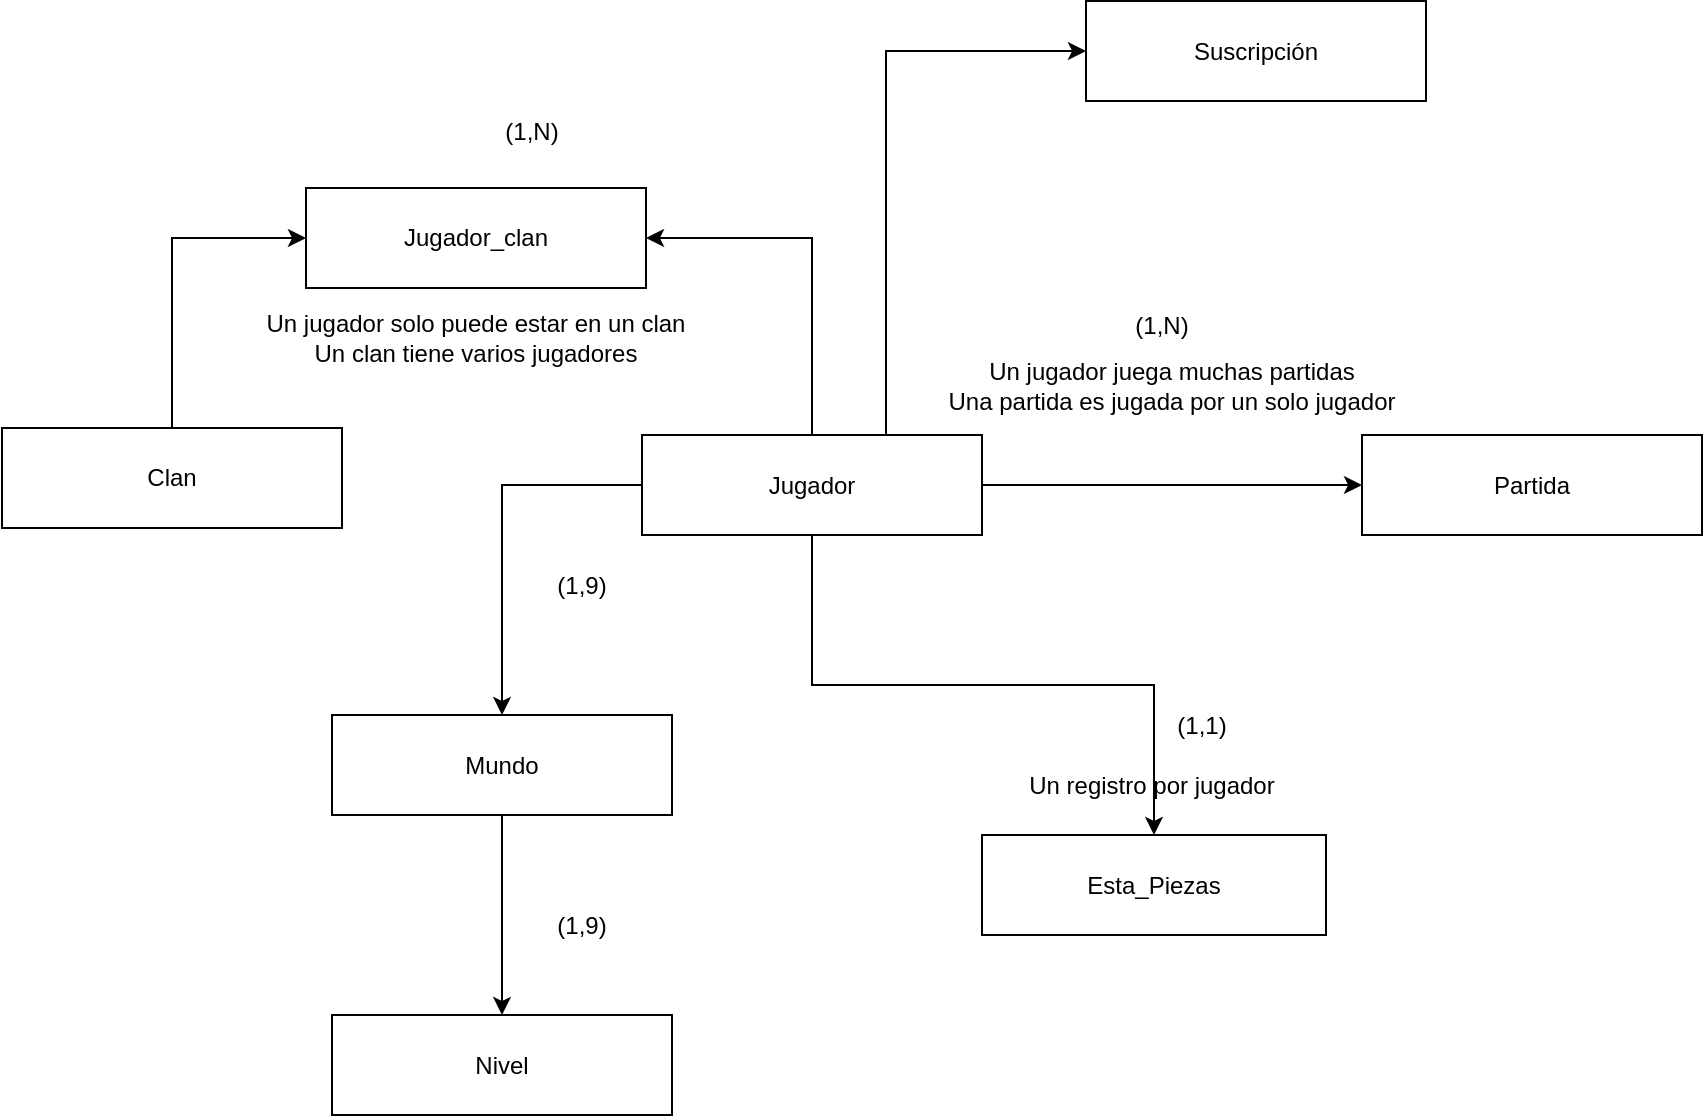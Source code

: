 <mxfile version="26.0.16">
  <diagram name="Página-1" id="5FzAI45hvc5Jax0s3gYO">
    <mxGraphModel dx="2074" dy="683" grid="1" gridSize="10" guides="1" tooltips="1" connect="1" arrows="1" fold="1" page="1" pageScale="1" pageWidth="827" pageHeight="1169" math="0" shadow="0">
      <root>
        <mxCell id="0" />
        <mxCell id="1" parent="0" />
        <mxCell id="yFlLuneoWdqLcsGAmYbI-12" style="edgeStyle=orthogonalEdgeStyle;rounded=0;orthogonalLoop=1;jettySize=auto;html=1;entryX=1;entryY=0.5;entryDx=0;entryDy=0;" edge="1" parent="1" source="yFlLuneoWdqLcsGAmYbI-3" target="yFlLuneoWdqLcsGAmYbI-10">
          <mxGeometry relative="1" as="geometry" />
        </mxCell>
        <mxCell id="yFlLuneoWdqLcsGAmYbI-17" style="edgeStyle=orthogonalEdgeStyle;rounded=0;orthogonalLoop=1;jettySize=auto;html=1;" edge="1" parent="1" source="yFlLuneoWdqLcsGAmYbI-3" target="yFlLuneoWdqLcsGAmYbI-16">
          <mxGeometry relative="1" as="geometry" />
        </mxCell>
        <mxCell id="yFlLuneoWdqLcsGAmYbI-21" style="edgeStyle=orthogonalEdgeStyle;rounded=0;orthogonalLoop=1;jettySize=auto;html=1;" edge="1" parent="1" source="yFlLuneoWdqLcsGAmYbI-3" target="yFlLuneoWdqLcsGAmYbI-20">
          <mxGeometry relative="1" as="geometry" />
        </mxCell>
        <mxCell id="yFlLuneoWdqLcsGAmYbI-26" style="edgeStyle=orthogonalEdgeStyle;rounded=0;orthogonalLoop=1;jettySize=auto;html=1;entryX=0.5;entryY=0;entryDx=0;entryDy=0;" edge="1" parent="1" source="yFlLuneoWdqLcsGAmYbI-3" target="yFlLuneoWdqLcsGAmYbI-25">
          <mxGeometry relative="1" as="geometry">
            <Array as="points">
              <mxPoint x="-472" y="1038.5" />
            </Array>
          </mxGeometry>
        </mxCell>
        <mxCell id="yFlLuneoWdqLcsGAmYbI-33" style="edgeStyle=orthogonalEdgeStyle;rounded=0;orthogonalLoop=1;jettySize=auto;html=1;entryX=0;entryY=0.5;entryDx=0;entryDy=0;" edge="1" parent="1" source="yFlLuneoWdqLcsGAmYbI-3" target="yFlLuneoWdqLcsGAmYbI-32">
          <mxGeometry relative="1" as="geometry">
            <Array as="points">
              <mxPoint x="-280" y="822" />
            </Array>
          </mxGeometry>
        </mxCell>
        <mxCell id="yFlLuneoWdqLcsGAmYbI-3" value="Jugador" style="rounded=0;whiteSpace=wrap;html=1;" vertex="1" parent="1">
          <mxGeometry x="-402" y="1013.5" width="170" height="50" as="geometry" />
        </mxCell>
        <mxCell id="yFlLuneoWdqLcsGAmYbI-11" style="edgeStyle=orthogonalEdgeStyle;rounded=0;orthogonalLoop=1;jettySize=auto;html=1;entryX=0;entryY=0.5;entryDx=0;entryDy=0;" edge="1" parent="1" source="yFlLuneoWdqLcsGAmYbI-9" target="yFlLuneoWdqLcsGAmYbI-10">
          <mxGeometry relative="1" as="geometry" />
        </mxCell>
        <mxCell id="yFlLuneoWdqLcsGAmYbI-9" value="Clan" style="rounded=0;whiteSpace=wrap;html=1;" vertex="1" parent="1">
          <mxGeometry x="-722" y="1010" width="170" height="50" as="geometry" />
        </mxCell>
        <mxCell id="yFlLuneoWdqLcsGAmYbI-10" value="Jugador_clan" style="rounded=0;whiteSpace=wrap;html=1;" vertex="1" parent="1">
          <mxGeometry x="-570" y="890" width="170" height="50" as="geometry" />
        </mxCell>
        <mxCell id="yFlLuneoWdqLcsGAmYbI-13" value="(1,N)" style="text;html=1;align=center;verticalAlign=middle;whiteSpace=wrap;rounded=0;" vertex="1" parent="1">
          <mxGeometry x="-487" y="846.5" width="60" height="30" as="geometry" />
        </mxCell>
        <mxCell id="yFlLuneoWdqLcsGAmYbI-15" value="Un jugador solo puede estar en un clan&lt;div&gt;Un clan tiene varios jugadores&lt;/div&gt;" style="text;html=1;align=center;verticalAlign=middle;whiteSpace=wrap;rounded=0;" vertex="1" parent="1">
          <mxGeometry x="-620" y="950" width="270" height="30" as="geometry" />
        </mxCell>
        <mxCell id="yFlLuneoWdqLcsGAmYbI-16" value="Partida" style="rounded=0;whiteSpace=wrap;html=1;" vertex="1" parent="1">
          <mxGeometry x="-42" y="1013.5" width="170" height="50" as="geometry" />
        </mxCell>
        <mxCell id="yFlLuneoWdqLcsGAmYbI-18" value="(1,N)" style="text;html=1;align=center;verticalAlign=middle;whiteSpace=wrap;rounded=0;" vertex="1" parent="1">
          <mxGeometry x="-172" y="943.5" width="60" height="30" as="geometry" />
        </mxCell>
        <mxCell id="yFlLuneoWdqLcsGAmYbI-19" value="Un jugador juega muchas partidas&lt;div&gt;Una partida es jugada por un solo jugador&lt;/div&gt;" style="text;html=1;align=center;verticalAlign=middle;whiteSpace=wrap;rounded=0;" vertex="1" parent="1">
          <mxGeometry x="-272" y="973.5" width="270" height="30" as="geometry" />
        </mxCell>
        <mxCell id="yFlLuneoWdqLcsGAmYbI-20" value="Esta_Piezas" style="rounded=0;whiteSpace=wrap;html=1;" vertex="1" parent="1">
          <mxGeometry x="-232" y="1213.5" width="172" height="50" as="geometry" />
        </mxCell>
        <mxCell id="yFlLuneoWdqLcsGAmYbI-22" value="(1,1)" style="text;html=1;align=center;verticalAlign=middle;whiteSpace=wrap;rounded=0;" vertex="1" parent="1">
          <mxGeometry x="-152" y="1143.5" width="60" height="30" as="geometry" />
        </mxCell>
        <mxCell id="yFlLuneoWdqLcsGAmYbI-23" value="Un registro por jugador" style="text;html=1;align=center;verticalAlign=middle;whiteSpace=wrap;rounded=0;" vertex="1" parent="1">
          <mxGeometry x="-222" y="1173.5" width="150" height="30" as="geometry" />
        </mxCell>
        <mxCell id="yFlLuneoWdqLcsGAmYbI-28" style="edgeStyle=orthogonalEdgeStyle;rounded=0;orthogonalLoop=1;jettySize=auto;html=1;" edge="1" parent="1" source="yFlLuneoWdqLcsGAmYbI-25" target="yFlLuneoWdqLcsGAmYbI-27">
          <mxGeometry relative="1" as="geometry" />
        </mxCell>
        <mxCell id="yFlLuneoWdqLcsGAmYbI-25" value="Mundo" style="rounded=0;whiteSpace=wrap;html=1;" vertex="1" parent="1">
          <mxGeometry x="-557" y="1153.5" width="170" height="50" as="geometry" />
        </mxCell>
        <mxCell id="yFlLuneoWdqLcsGAmYbI-27" value="Nivel" style="rounded=0;whiteSpace=wrap;html=1;" vertex="1" parent="1">
          <mxGeometry x="-557" y="1303.5" width="170" height="50" as="geometry" />
        </mxCell>
        <mxCell id="yFlLuneoWdqLcsGAmYbI-29" value="(1,9)" style="text;html=1;align=center;verticalAlign=middle;whiteSpace=wrap;rounded=0;" vertex="1" parent="1">
          <mxGeometry x="-462" y="1073.5" width="60" height="30" as="geometry" />
        </mxCell>
        <mxCell id="yFlLuneoWdqLcsGAmYbI-30" value="(1,9)" style="text;html=1;align=center;verticalAlign=middle;whiteSpace=wrap;rounded=0;" vertex="1" parent="1">
          <mxGeometry x="-462" y="1243.5" width="60" height="30" as="geometry" />
        </mxCell>
        <mxCell id="yFlLuneoWdqLcsGAmYbI-32" value="Suscripción" style="rounded=0;whiteSpace=wrap;html=1;" vertex="1" parent="1">
          <mxGeometry x="-180" y="796.5" width="170" height="50" as="geometry" />
        </mxCell>
      </root>
    </mxGraphModel>
  </diagram>
</mxfile>
